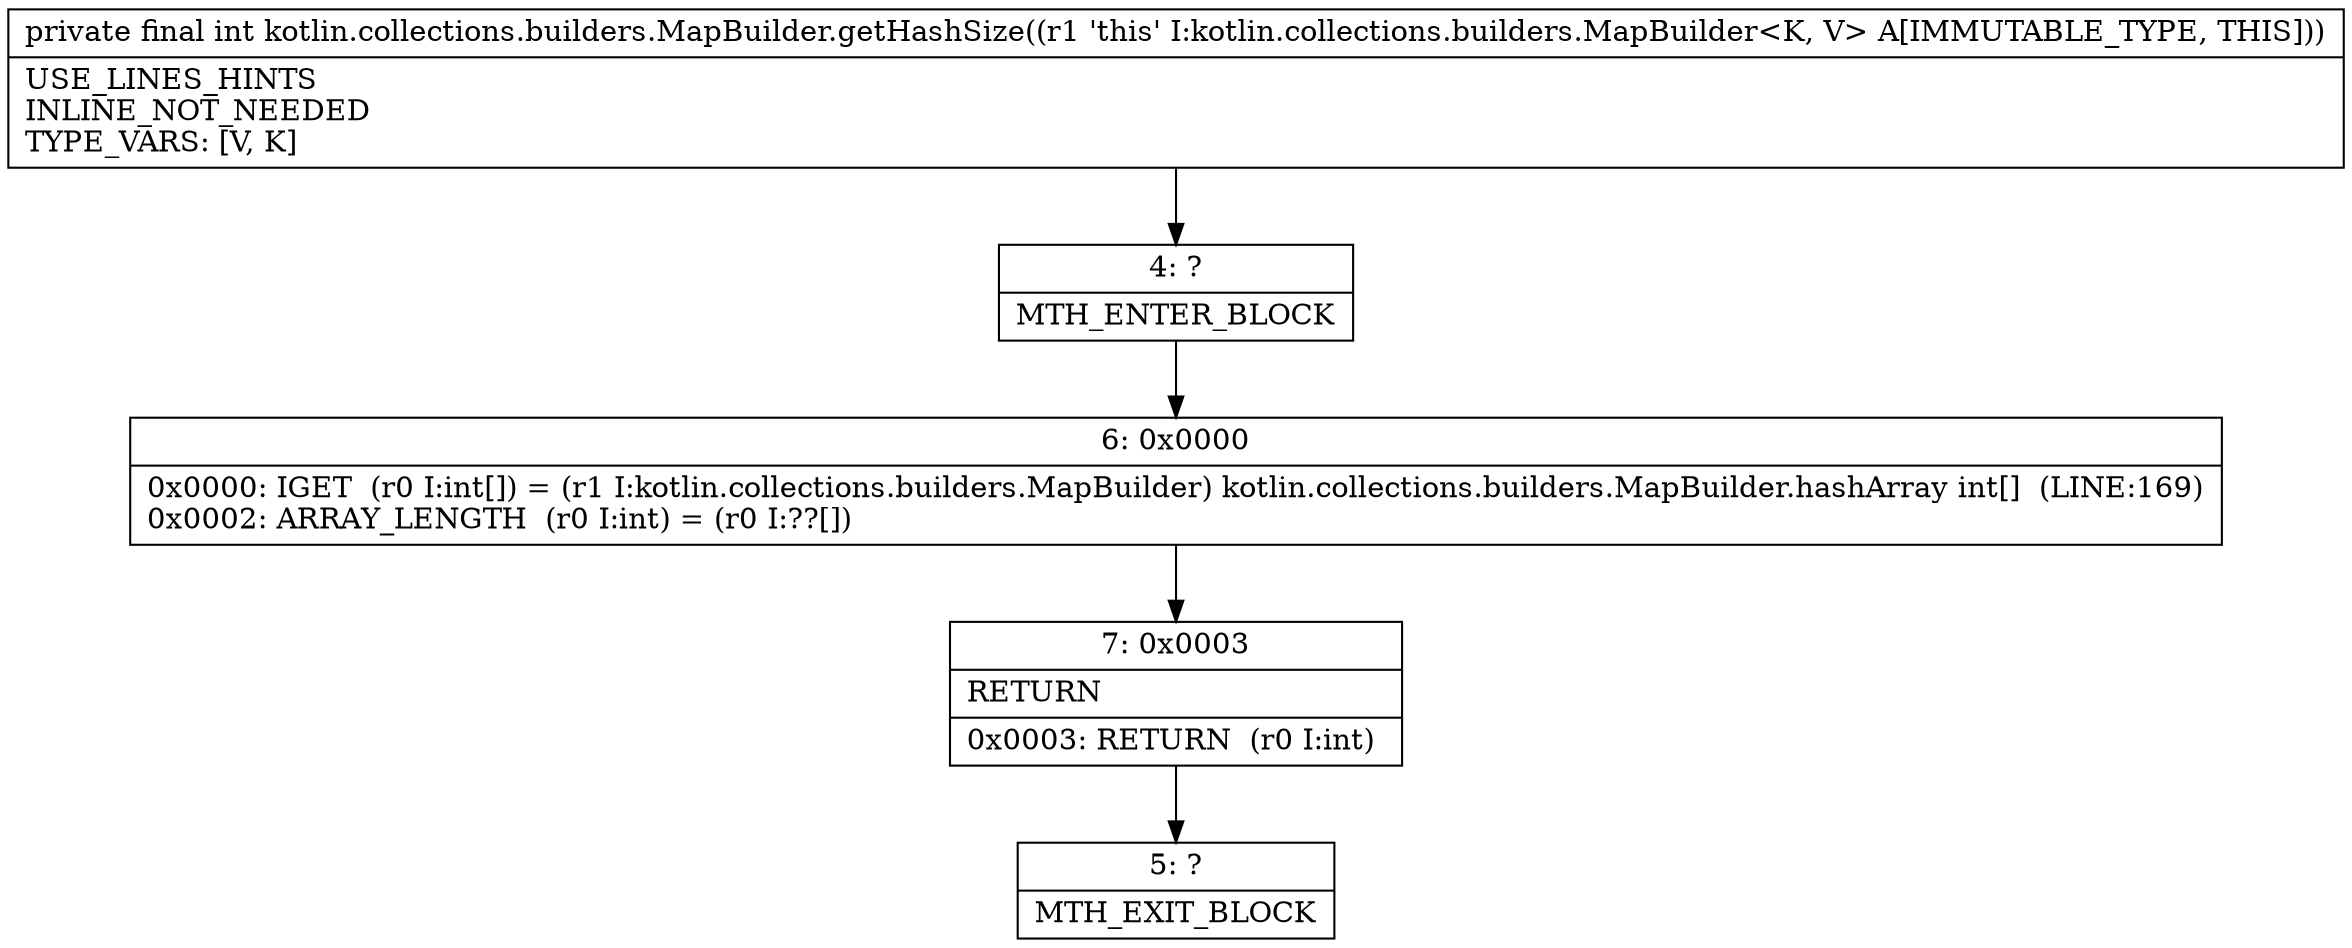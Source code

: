 digraph "CFG forkotlin.collections.builders.MapBuilder.getHashSize()I" {
Node_4 [shape=record,label="{4\:\ ?|MTH_ENTER_BLOCK\l}"];
Node_6 [shape=record,label="{6\:\ 0x0000|0x0000: IGET  (r0 I:int[]) = (r1 I:kotlin.collections.builders.MapBuilder) kotlin.collections.builders.MapBuilder.hashArray int[]  (LINE:169)\l0x0002: ARRAY_LENGTH  (r0 I:int) = (r0 I:??[]) \l}"];
Node_7 [shape=record,label="{7\:\ 0x0003|RETURN\l|0x0003: RETURN  (r0 I:int) \l}"];
Node_5 [shape=record,label="{5\:\ ?|MTH_EXIT_BLOCK\l}"];
MethodNode[shape=record,label="{private final int kotlin.collections.builders.MapBuilder.getHashSize((r1 'this' I:kotlin.collections.builders.MapBuilder\<K, V\> A[IMMUTABLE_TYPE, THIS]))  | USE_LINES_HINTS\lINLINE_NOT_NEEDED\lTYPE_VARS: [V, K]\l}"];
MethodNode -> Node_4;Node_4 -> Node_6;
Node_6 -> Node_7;
Node_7 -> Node_5;
}

